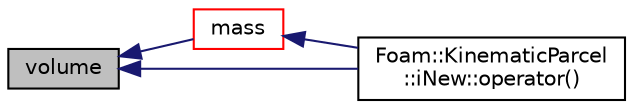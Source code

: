 digraph "volume"
{
  bgcolor="transparent";
  edge [fontname="Helvetica",fontsize="10",labelfontname="Helvetica",labelfontsize="10"];
  node [fontname="Helvetica",fontsize="10",shape=record];
  rankdir="LR";
  Node181 [label="volume",height=0.2,width=0.4,color="black", fillcolor="grey75", style="filled", fontcolor="black"];
  Node181 -> Node182 [dir="back",color="midnightblue",fontsize="10",style="solid",fontname="Helvetica"];
  Node182 [label="mass",height=0.2,width=0.4,color="red",URL="$a25005.html#a944f0a8184cc9f5f92ce6329bdcc7108",tooltip="Particle mass. "];
  Node182 -> Node184 [dir="back",color="midnightblue",fontsize="10",style="solid",fontname="Helvetica"];
  Node184 [label="Foam::KinematicParcel\l::iNew::operator()",height=0.2,width=0.4,color="black",URL="$a25017.html#a60a07f9a45781da59d116ea2babe6b53"];
  Node181 -> Node184 [dir="back",color="midnightblue",fontsize="10",style="solid",fontname="Helvetica"];
}
